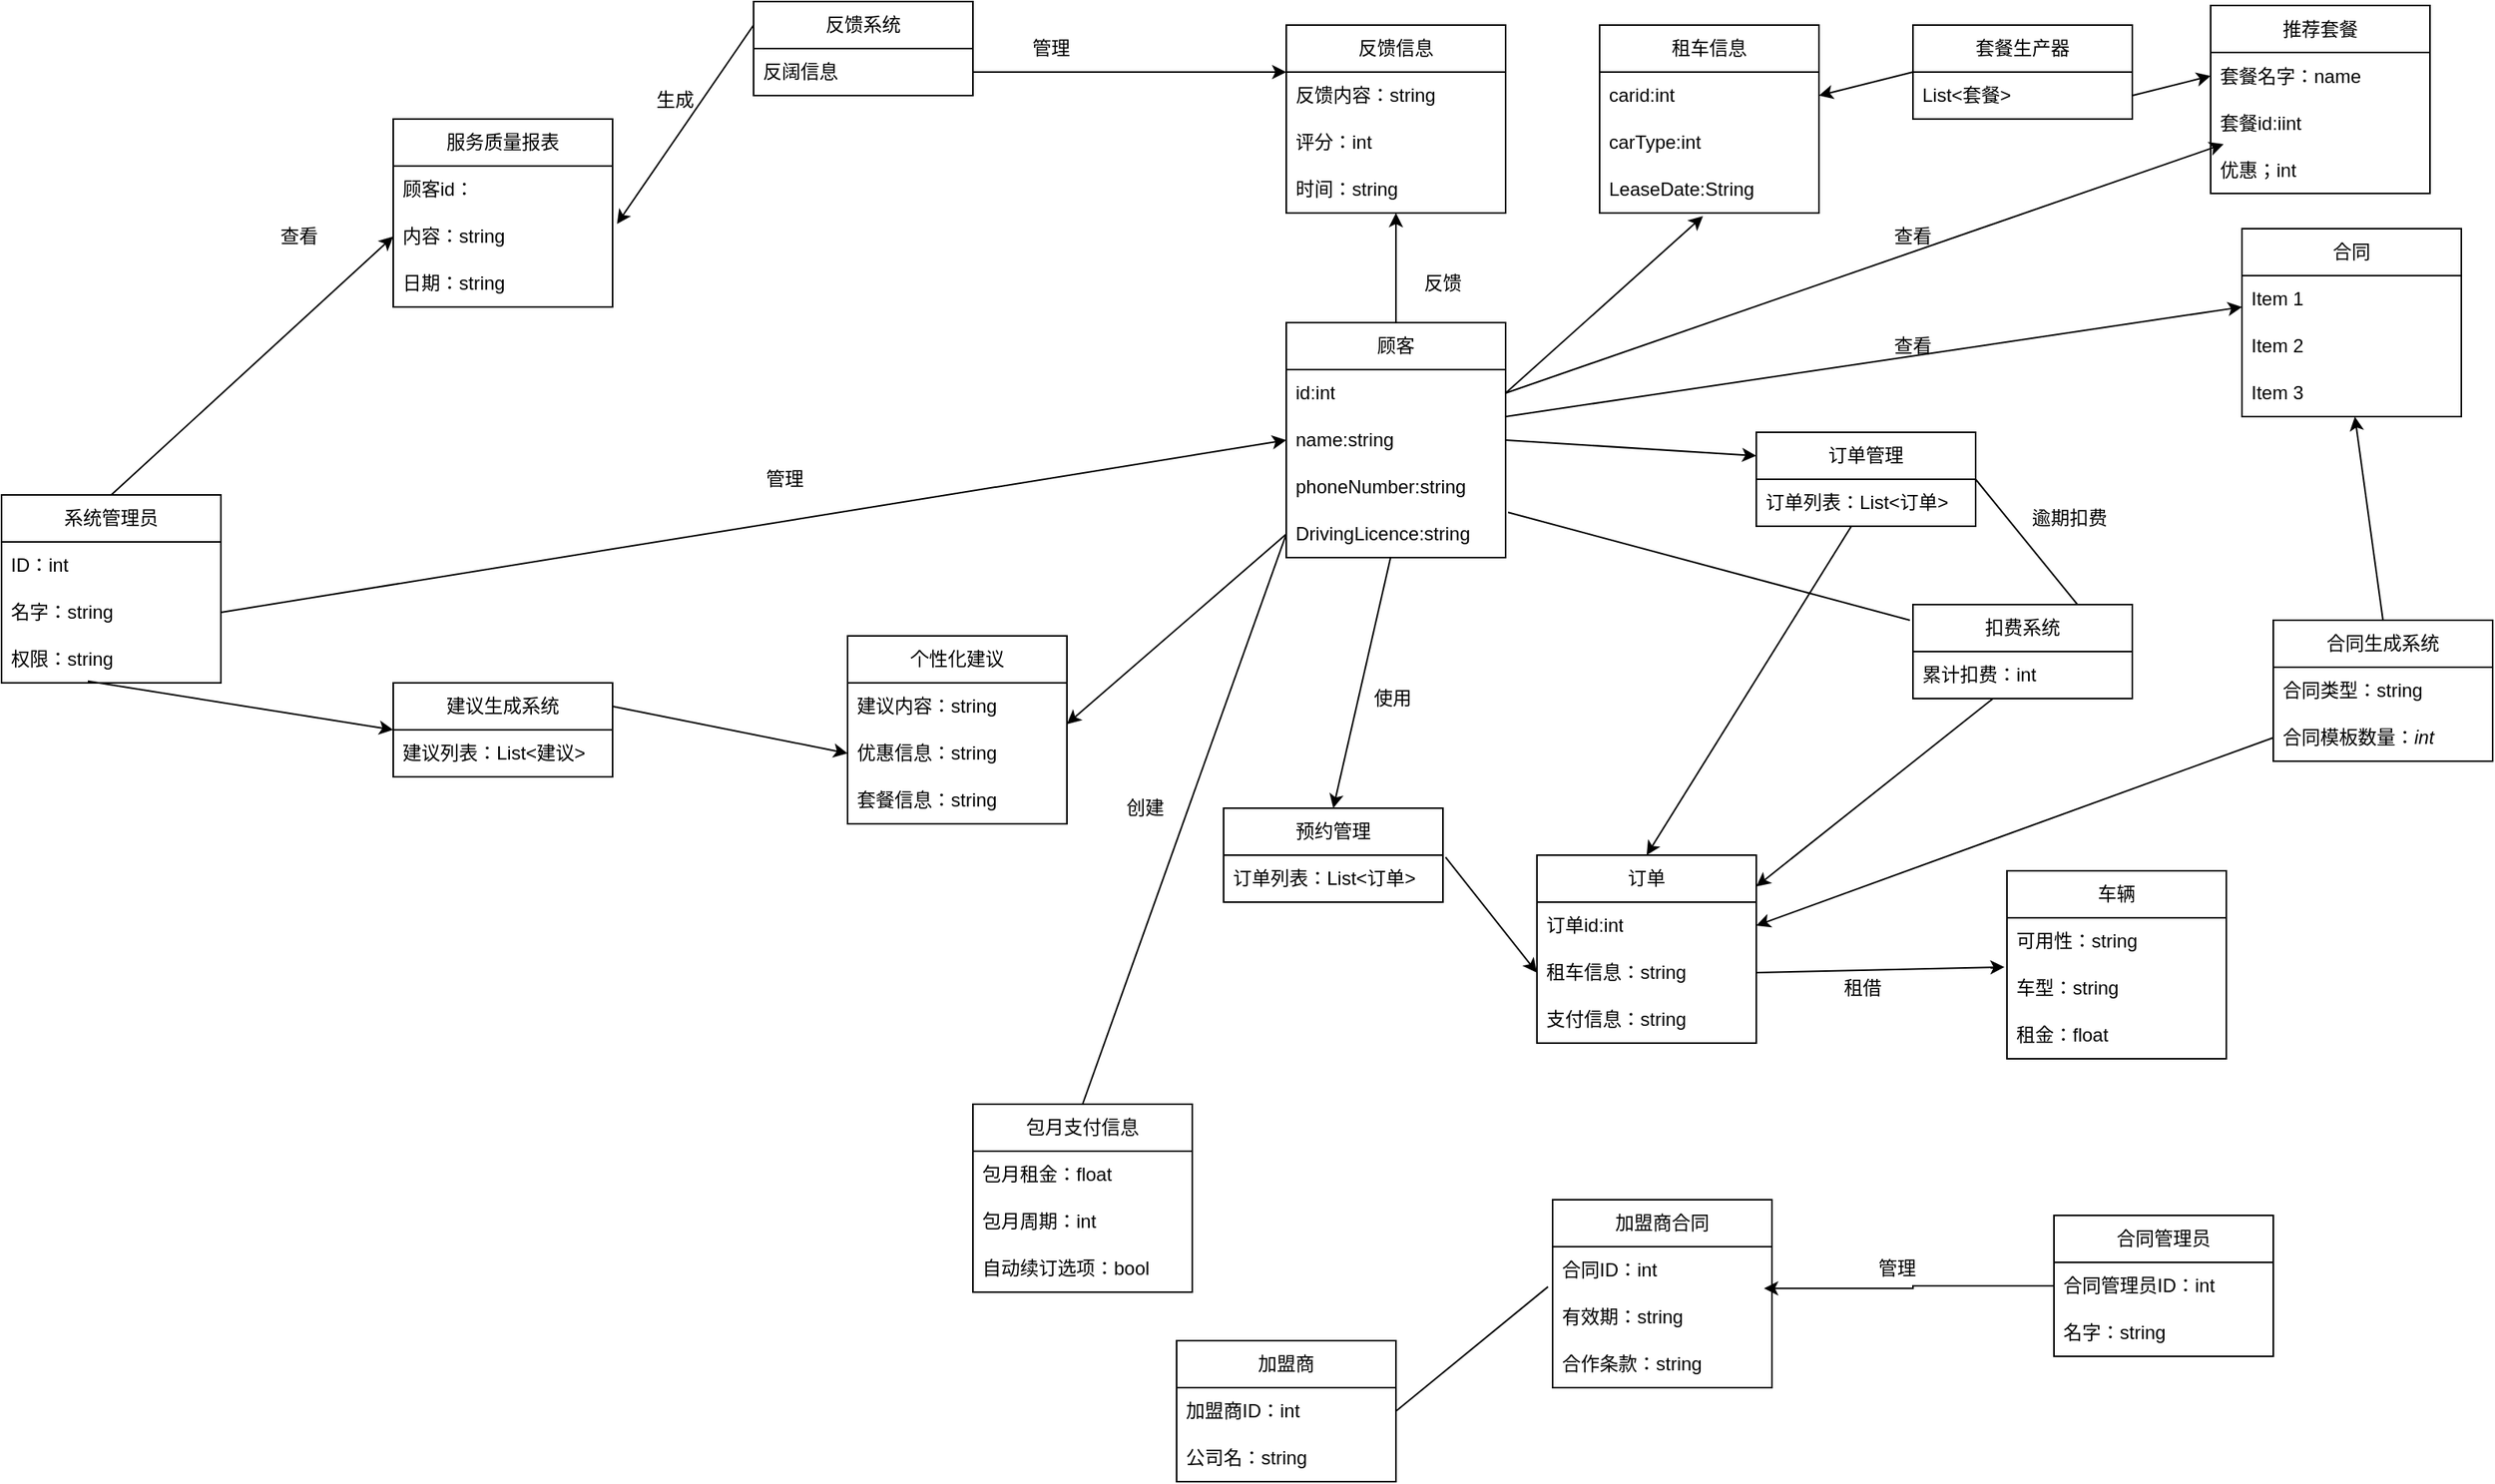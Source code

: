 <mxfile version="22.1.3" type="device">
  <diagram name="Page-1" id="c4acf3e9-155e-7222-9cf6-157b1a14988f">
    <mxGraphModel dx="2318" dy="993" grid="1" gridSize="10" guides="1" tooltips="1" connect="1" arrows="1" fold="1" page="1" pageScale="1" pageWidth="850" pageHeight="1100" background="#ffffff" math="0" shadow="0">
      <root>
        <mxCell id="0" />
        <mxCell id="1" parent="0" />
        <mxCell id="2ZmqCsTrlQgmf_7_Rd1S-26" style="edgeStyle=orthogonalEdgeStyle;rounded=0;orthogonalLoop=1;jettySize=auto;html=1;exitX=0.5;exitY=0;exitDx=0;exitDy=0;entryX=0.5;entryY=1;entryDx=0;entryDy=0;" parent="1" source="tpzudZCZBXig5IgBzqRn-1" target="2ZmqCsTrlQgmf_7_Rd1S-11" edge="1">
          <mxGeometry relative="1" as="geometry" />
        </mxCell>
        <mxCell id="tpzudZCZBXig5IgBzqRn-1" value="顾客" style="swimlane;fontStyle=0;childLayout=stackLayout;horizontal=1;startSize=30;horizontalStack=0;resizeParent=1;resizeParentMax=0;resizeLast=0;collapsible=1;marginBottom=0;whiteSpace=wrap;html=1;" parent="1" vertex="1">
          <mxGeometry x="120" y="220" width="140" height="150" as="geometry" />
        </mxCell>
        <mxCell id="tpzudZCZBXig5IgBzqRn-2" value="id:int" style="text;strokeColor=none;fillColor=none;align=left;verticalAlign=middle;spacingLeft=4;spacingRight=4;overflow=hidden;points=[[0,0.5],[1,0.5]];portConstraint=eastwest;rotatable=0;whiteSpace=wrap;html=1;" parent="tpzudZCZBXig5IgBzqRn-1" vertex="1">
          <mxGeometry y="30" width="140" height="30" as="geometry" />
        </mxCell>
        <mxCell id="tpzudZCZBXig5IgBzqRn-3" value="name:string" style="text;strokeColor=none;fillColor=none;align=left;verticalAlign=middle;spacingLeft=4;spacingRight=4;overflow=hidden;points=[[0,0.5],[1,0.5]];portConstraint=eastwest;rotatable=0;whiteSpace=wrap;html=1;" parent="tpzudZCZBXig5IgBzqRn-1" vertex="1">
          <mxGeometry y="60" width="140" height="30" as="geometry" />
        </mxCell>
        <mxCell id="tpzudZCZBXig5IgBzqRn-15" value="phoneNumber:string" style="text;strokeColor=none;fillColor=none;align=left;verticalAlign=middle;spacingLeft=4;spacingRight=4;overflow=hidden;points=[[0,0.5],[1,0.5]];portConstraint=eastwest;rotatable=0;whiteSpace=wrap;html=1;" parent="tpzudZCZBXig5IgBzqRn-1" vertex="1">
          <mxGeometry y="90" width="140" height="30" as="geometry" />
        </mxCell>
        <mxCell id="tpzudZCZBXig5IgBzqRn-16" value="DrivingLicence:string" style="text;strokeColor=none;fillColor=none;align=left;verticalAlign=middle;spacingLeft=4;spacingRight=4;overflow=hidden;points=[[0,0.5],[1,0.5]];portConstraint=eastwest;rotatable=0;whiteSpace=wrap;html=1;" parent="tpzudZCZBXig5IgBzqRn-1" vertex="1">
          <mxGeometry y="120" width="140" height="30" as="geometry" />
        </mxCell>
        <mxCell id="tpzudZCZBXig5IgBzqRn-6" value="租车信息" style="swimlane;fontStyle=0;childLayout=stackLayout;horizontal=1;startSize=30;horizontalStack=0;resizeParent=1;resizeParentMax=0;resizeLast=0;collapsible=1;marginBottom=0;whiteSpace=wrap;html=1;" parent="1" vertex="1">
          <mxGeometry x="320" y="30" width="140" height="120" as="geometry">
            <mxRectangle x="390" y="180" width="90" height="30" as="alternateBounds" />
          </mxGeometry>
        </mxCell>
        <mxCell id="tpzudZCZBXig5IgBzqRn-7" value="carid:int" style="text;strokeColor=none;fillColor=none;align=left;verticalAlign=middle;spacingLeft=4;spacingRight=4;overflow=hidden;points=[[0,0.5],[1,0.5]];portConstraint=eastwest;rotatable=0;whiteSpace=wrap;html=1;" parent="tpzudZCZBXig5IgBzqRn-6" vertex="1">
          <mxGeometry y="30" width="140" height="30" as="geometry" />
        </mxCell>
        <mxCell id="tpzudZCZBXig5IgBzqRn-8" value="carType:int" style="text;strokeColor=none;fillColor=none;align=left;verticalAlign=middle;spacingLeft=4;spacingRight=4;overflow=hidden;points=[[0,0.5],[1,0.5]];portConstraint=eastwest;rotatable=0;whiteSpace=wrap;html=1;" parent="tpzudZCZBXig5IgBzqRn-6" vertex="1">
          <mxGeometry y="60" width="140" height="30" as="geometry" />
        </mxCell>
        <mxCell id="tpzudZCZBXig5IgBzqRn-9" value="LeaseDate:String" style="text;strokeColor=none;fillColor=none;align=left;verticalAlign=middle;spacingLeft=4;spacingRight=4;overflow=hidden;points=[[0,0.5],[1,0.5]];portConstraint=eastwest;rotatable=0;whiteSpace=wrap;html=1;" parent="tpzudZCZBXig5IgBzqRn-6" vertex="1">
          <mxGeometry y="90" width="140" height="30" as="geometry" />
        </mxCell>
        <mxCell id="tpzudZCZBXig5IgBzqRn-10" value="" style="endArrow=classic;html=1;rounded=0;exitX=1;exitY=0.5;exitDx=0;exitDy=0;entryX=0.471;entryY=1.067;entryDx=0;entryDy=0;entryPerimeter=0;" parent="1" source="tpzudZCZBXig5IgBzqRn-2" target="tpzudZCZBXig5IgBzqRn-9" edge="1">
          <mxGeometry width="50" height="50" relative="1" as="geometry">
            <mxPoint x="480" y="520" as="sourcePoint" />
            <mxPoint x="290" y="290" as="targetPoint" />
            <Array as="points" />
          </mxGeometry>
        </mxCell>
        <mxCell id="tpzudZCZBXig5IgBzqRn-17" value="个性化建议" style="swimlane;fontStyle=0;childLayout=stackLayout;horizontal=1;startSize=30;horizontalStack=0;resizeParent=1;resizeParentMax=0;resizeLast=0;collapsible=1;marginBottom=0;whiteSpace=wrap;html=1;" parent="1" vertex="1">
          <mxGeometry x="-160" y="420" width="140" height="120" as="geometry">
            <mxRectangle x="390" y="180" width="90" height="30" as="alternateBounds" />
          </mxGeometry>
        </mxCell>
        <mxCell id="tpzudZCZBXig5IgBzqRn-18" value="建议内容：string" style="text;strokeColor=none;fillColor=none;align=left;verticalAlign=middle;spacingLeft=4;spacingRight=4;overflow=hidden;points=[[0,0.5],[1,0.5]];portConstraint=eastwest;rotatable=0;whiteSpace=wrap;html=1;" parent="tpzudZCZBXig5IgBzqRn-17" vertex="1">
          <mxGeometry y="30" width="140" height="30" as="geometry" />
        </mxCell>
        <mxCell id="tpzudZCZBXig5IgBzqRn-19" value="优惠信息：string" style="text;strokeColor=none;fillColor=none;align=left;verticalAlign=middle;spacingLeft=4;spacingRight=4;overflow=hidden;points=[[0,0.5],[1,0.5]];portConstraint=eastwest;rotatable=0;whiteSpace=wrap;html=1;" parent="tpzudZCZBXig5IgBzqRn-17" vertex="1">
          <mxGeometry y="60" width="140" height="30" as="geometry" />
        </mxCell>
        <mxCell id="tpzudZCZBXig5IgBzqRn-20" value="套餐信息：string" style="text;strokeColor=none;fillColor=none;align=left;verticalAlign=middle;spacingLeft=4;spacingRight=4;overflow=hidden;points=[[0,0.5],[1,0.5]];portConstraint=eastwest;rotatable=0;whiteSpace=wrap;html=1;" parent="tpzudZCZBXig5IgBzqRn-17" vertex="1">
          <mxGeometry y="90" width="140" height="30" as="geometry" />
        </mxCell>
        <mxCell id="tpzudZCZBXig5IgBzqRn-21" value="车辆" style="swimlane;fontStyle=0;childLayout=stackLayout;horizontal=1;startSize=30;horizontalStack=0;resizeParent=1;resizeParentMax=0;resizeLast=0;collapsible=1;marginBottom=0;whiteSpace=wrap;html=1;" parent="1" vertex="1">
          <mxGeometry x="580" y="570" width="140" height="120" as="geometry">
            <mxRectangle x="390" y="180" width="90" height="30" as="alternateBounds" />
          </mxGeometry>
        </mxCell>
        <mxCell id="tpzudZCZBXig5IgBzqRn-23" value="可用性：string" style="text;strokeColor=none;fillColor=none;align=left;verticalAlign=middle;spacingLeft=4;spacingRight=4;overflow=hidden;points=[[0,0.5],[1,0.5]];portConstraint=eastwest;rotatable=0;whiteSpace=wrap;html=1;" parent="tpzudZCZBXig5IgBzqRn-21" vertex="1">
          <mxGeometry y="30" width="140" height="30" as="geometry" />
        </mxCell>
        <mxCell id="tpzudZCZBXig5IgBzqRn-22" value="车型：string" style="text;strokeColor=none;fillColor=none;align=left;verticalAlign=middle;spacingLeft=4;spacingRight=4;overflow=hidden;points=[[0,0.5],[1,0.5]];portConstraint=eastwest;rotatable=0;whiteSpace=wrap;html=1;" parent="tpzudZCZBXig5IgBzqRn-21" vertex="1">
          <mxGeometry y="60" width="140" height="30" as="geometry" />
        </mxCell>
        <mxCell id="tpzudZCZBXig5IgBzqRn-24" value="租金：float" style="text;strokeColor=none;fillColor=none;align=left;verticalAlign=middle;spacingLeft=4;spacingRight=4;overflow=hidden;points=[[0,0.5],[1,0.5]];portConstraint=eastwest;rotatable=0;whiteSpace=wrap;html=1;" parent="tpzudZCZBXig5IgBzqRn-21" vertex="1">
          <mxGeometry y="90" width="140" height="30" as="geometry" />
        </mxCell>
        <mxCell id="tpzudZCZBXig5IgBzqRn-25" value="包月支付信息" style="swimlane;fontStyle=0;childLayout=stackLayout;horizontal=1;startSize=30;horizontalStack=0;resizeParent=1;resizeParentMax=0;resizeLast=0;collapsible=1;marginBottom=0;whiteSpace=wrap;html=1;" parent="1" vertex="1">
          <mxGeometry x="-80" y="719" width="140" height="120" as="geometry">
            <mxRectangle x="390" y="180" width="90" height="30" as="alternateBounds" />
          </mxGeometry>
        </mxCell>
        <mxCell id="tpzudZCZBXig5IgBzqRn-26" value="包月租金：float" style="text;strokeColor=none;fillColor=none;align=left;verticalAlign=middle;spacingLeft=4;spacingRight=4;overflow=hidden;points=[[0,0.5],[1,0.5]];portConstraint=eastwest;rotatable=0;whiteSpace=wrap;html=1;" parent="tpzudZCZBXig5IgBzqRn-25" vertex="1">
          <mxGeometry y="30" width="140" height="30" as="geometry" />
        </mxCell>
        <mxCell id="tpzudZCZBXig5IgBzqRn-27" value="包月周期：int" style="text;strokeColor=none;fillColor=none;align=left;verticalAlign=middle;spacingLeft=4;spacingRight=4;overflow=hidden;points=[[0,0.5],[1,0.5]];portConstraint=eastwest;rotatable=0;whiteSpace=wrap;html=1;" parent="tpzudZCZBXig5IgBzqRn-25" vertex="1">
          <mxGeometry y="60" width="140" height="30" as="geometry" />
        </mxCell>
        <mxCell id="tpzudZCZBXig5IgBzqRn-28" value="自动续订选项：bool" style="text;strokeColor=none;fillColor=none;align=left;verticalAlign=middle;spacingLeft=4;spacingRight=4;overflow=hidden;points=[[0,0.5],[1,0.5]];portConstraint=eastwest;rotatable=0;whiteSpace=wrap;html=1;" parent="tpzudZCZBXig5IgBzqRn-25" vertex="1">
          <mxGeometry y="90" width="140" height="30" as="geometry" />
        </mxCell>
        <mxCell id="2ZmqCsTrlQgmf_7_Rd1S-7" value="订单" style="swimlane;fontStyle=0;childLayout=stackLayout;horizontal=1;startSize=30;horizontalStack=0;resizeParent=1;resizeParentMax=0;resizeLast=0;collapsible=1;marginBottom=0;whiteSpace=wrap;html=1;" parent="1" vertex="1">
          <mxGeometry x="280" y="560" width="140" height="120" as="geometry">
            <mxRectangle x="390" y="180" width="90" height="30" as="alternateBounds" />
          </mxGeometry>
        </mxCell>
        <mxCell id="2ZmqCsTrlQgmf_7_Rd1S-8" value="订单id:int" style="text;strokeColor=none;fillColor=none;align=left;verticalAlign=middle;spacingLeft=4;spacingRight=4;overflow=hidden;points=[[0,0.5],[1,0.5]];portConstraint=eastwest;rotatable=0;whiteSpace=wrap;html=1;" parent="2ZmqCsTrlQgmf_7_Rd1S-7" vertex="1">
          <mxGeometry y="30" width="140" height="30" as="geometry" />
        </mxCell>
        <mxCell id="2ZmqCsTrlQgmf_7_Rd1S-9" value="租车信息：string" style="text;strokeColor=none;fillColor=none;align=left;verticalAlign=middle;spacingLeft=4;spacingRight=4;overflow=hidden;points=[[0,0.5],[1,0.5]];portConstraint=eastwest;rotatable=0;whiteSpace=wrap;html=1;" parent="2ZmqCsTrlQgmf_7_Rd1S-7" vertex="1">
          <mxGeometry y="60" width="140" height="30" as="geometry" />
        </mxCell>
        <mxCell id="2ZmqCsTrlQgmf_7_Rd1S-10" value="支付信息：string" style="text;strokeColor=none;fillColor=none;align=left;verticalAlign=middle;spacingLeft=4;spacingRight=4;overflow=hidden;points=[[0,0.5],[1,0.5]];portConstraint=eastwest;rotatable=0;whiteSpace=wrap;html=1;" parent="2ZmqCsTrlQgmf_7_Rd1S-7" vertex="1">
          <mxGeometry y="90" width="140" height="30" as="geometry" />
        </mxCell>
        <mxCell id="2ZmqCsTrlQgmf_7_Rd1S-11" value="反馈信息" style="swimlane;fontStyle=0;childLayout=stackLayout;horizontal=1;startSize=30;horizontalStack=0;resizeParent=1;resizeParentMax=0;resizeLast=0;collapsible=1;marginBottom=0;whiteSpace=wrap;html=1;" parent="1" vertex="1">
          <mxGeometry x="120" y="30" width="140" height="120" as="geometry">
            <mxRectangle x="390" y="180" width="90" height="30" as="alternateBounds" />
          </mxGeometry>
        </mxCell>
        <mxCell id="2ZmqCsTrlQgmf_7_Rd1S-12" value="反馈内容：string" style="text;strokeColor=none;fillColor=none;align=left;verticalAlign=middle;spacingLeft=4;spacingRight=4;overflow=hidden;points=[[0,0.5],[1,0.5]];portConstraint=eastwest;rotatable=0;whiteSpace=wrap;html=1;" parent="2ZmqCsTrlQgmf_7_Rd1S-11" vertex="1">
          <mxGeometry y="30" width="140" height="30" as="geometry" />
        </mxCell>
        <mxCell id="2ZmqCsTrlQgmf_7_Rd1S-13" value="评分：int" style="text;strokeColor=none;fillColor=none;align=left;verticalAlign=middle;spacingLeft=4;spacingRight=4;overflow=hidden;points=[[0,0.5],[1,0.5]];portConstraint=eastwest;rotatable=0;whiteSpace=wrap;html=1;" parent="2ZmqCsTrlQgmf_7_Rd1S-11" vertex="1">
          <mxGeometry y="60" width="140" height="30" as="geometry" />
        </mxCell>
        <mxCell id="2ZmqCsTrlQgmf_7_Rd1S-14" value="时间：string" style="text;strokeColor=none;fillColor=none;align=left;verticalAlign=middle;spacingLeft=4;spacingRight=4;overflow=hidden;points=[[0,0.5],[1,0.5]];portConstraint=eastwest;rotatable=0;whiteSpace=wrap;html=1;" parent="2ZmqCsTrlQgmf_7_Rd1S-11" vertex="1">
          <mxGeometry y="90" width="140" height="30" as="geometry" />
        </mxCell>
        <mxCell id="2ZmqCsTrlQgmf_7_Rd1S-16" value="使用" style="text;strokeColor=none;fillColor=none;align=left;verticalAlign=middle;spacingLeft=4;spacingRight=4;overflow=hidden;points=[[0,0.5],[1,0.5]];portConstraint=eastwest;rotatable=0;whiteSpace=wrap;html=1;" parent="1" vertex="1">
          <mxGeometry x="170" y="450" width="40" height="20" as="geometry" />
        </mxCell>
        <mxCell id="2ZmqCsTrlQgmf_7_Rd1S-19" value="租借" style="text;strokeColor=none;fillColor=none;align=left;verticalAlign=middle;spacingLeft=4;spacingRight=4;overflow=hidden;points=[[0,0.5],[1,0.5]];portConstraint=eastwest;rotatable=0;whiteSpace=wrap;html=1;" parent="1" vertex="1">
          <mxGeometry x="470" y="630" width="40" height="30" as="geometry" />
        </mxCell>
        <mxCell id="2ZmqCsTrlQgmf_7_Rd1S-22" value="加盟商合同" style="swimlane;fontStyle=0;childLayout=stackLayout;horizontal=1;startSize=30;horizontalStack=0;resizeParent=1;resizeParentMax=0;resizeLast=0;collapsible=1;marginBottom=0;whiteSpace=wrap;html=1;" parent="1" vertex="1">
          <mxGeometry x="290" y="780" width="140" height="120" as="geometry">
            <mxRectangle x="390" y="180" width="90" height="30" as="alternateBounds" />
          </mxGeometry>
        </mxCell>
        <mxCell id="2ZmqCsTrlQgmf_7_Rd1S-23" value="合同ID：int" style="text;strokeColor=none;fillColor=none;align=left;verticalAlign=middle;spacingLeft=4;spacingRight=4;overflow=hidden;points=[[0,0.5],[1,0.5]];portConstraint=eastwest;rotatable=0;whiteSpace=wrap;html=1;" parent="2ZmqCsTrlQgmf_7_Rd1S-22" vertex="1">
          <mxGeometry y="30" width="140" height="30" as="geometry" />
        </mxCell>
        <mxCell id="2ZmqCsTrlQgmf_7_Rd1S-24" value="有效期：string" style="text;strokeColor=none;fillColor=none;align=left;verticalAlign=middle;spacingLeft=4;spacingRight=4;overflow=hidden;points=[[0,0.5],[1,0.5]];portConstraint=eastwest;rotatable=0;whiteSpace=wrap;html=1;" parent="2ZmqCsTrlQgmf_7_Rd1S-22" vertex="1">
          <mxGeometry y="60" width="140" height="30" as="geometry" />
        </mxCell>
        <mxCell id="2ZmqCsTrlQgmf_7_Rd1S-25" value="合作条款：string" style="text;strokeColor=none;fillColor=none;align=left;verticalAlign=middle;spacingLeft=4;spacingRight=4;overflow=hidden;points=[[0,0.5],[1,0.5]];portConstraint=eastwest;rotatable=0;whiteSpace=wrap;html=1;" parent="2ZmqCsTrlQgmf_7_Rd1S-22" vertex="1">
          <mxGeometry y="90" width="140" height="30" as="geometry" />
        </mxCell>
        <mxCell id="2ZmqCsTrlQgmf_7_Rd1S-27" value="反馈" style="text;html=1;strokeColor=none;fillColor=none;align=center;verticalAlign=middle;whiteSpace=wrap;rounded=0;" parent="1" vertex="1">
          <mxGeometry x="190" y="180" width="60" height="30" as="geometry" />
        </mxCell>
        <mxCell id="2ZmqCsTrlQgmf_7_Rd1S-29" value="创建" style="text;html=1;strokeColor=none;fillColor=none;align=center;verticalAlign=middle;whiteSpace=wrap;rounded=0;" parent="1" vertex="1">
          <mxGeometry y="510" width="60" height="40" as="geometry" />
        </mxCell>
        <mxCell id="2ZmqCsTrlQgmf_7_Rd1S-33" value="" style="endArrow=none;html=1;rounded=0;entryX=0;entryY=0.5;entryDx=0;entryDy=0;exitX=0.5;exitY=0;exitDx=0;exitDy=0;" parent="1" source="tpzudZCZBXig5IgBzqRn-25" target="tpzudZCZBXig5IgBzqRn-16" edge="1">
          <mxGeometry width="50" height="50" relative="1" as="geometry">
            <mxPoint x="10" y="610" as="sourcePoint" />
            <mxPoint x="60" y="560" as="targetPoint" />
          </mxGeometry>
        </mxCell>
        <mxCell id="2ZmqCsTrlQgmf_7_Rd1S-34" value="合同管理员" style="swimlane;fontStyle=0;childLayout=stackLayout;horizontal=1;startSize=30;horizontalStack=0;resizeParent=1;resizeParentMax=0;resizeLast=0;collapsible=1;marginBottom=0;whiteSpace=wrap;html=1;" parent="1" vertex="1">
          <mxGeometry x="610" y="790" width="140" height="90" as="geometry">
            <mxRectangle x="390" y="180" width="90" height="30" as="alternateBounds" />
          </mxGeometry>
        </mxCell>
        <mxCell id="2ZmqCsTrlQgmf_7_Rd1S-35" value="合同管理员ID：int" style="text;strokeColor=none;fillColor=none;align=left;verticalAlign=middle;spacingLeft=4;spacingRight=4;overflow=hidden;points=[[0,0.5],[1,0.5]];portConstraint=eastwest;rotatable=0;whiteSpace=wrap;html=1;" parent="2ZmqCsTrlQgmf_7_Rd1S-34" vertex="1">
          <mxGeometry y="30" width="140" height="30" as="geometry" />
        </mxCell>
        <mxCell id="2ZmqCsTrlQgmf_7_Rd1S-36" value="名字：string" style="text;strokeColor=none;fillColor=none;align=left;verticalAlign=middle;spacingLeft=4;spacingRight=4;overflow=hidden;points=[[0,0.5],[1,0.5]];portConstraint=eastwest;rotatable=0;whiteSpace=wrap;html=1;" parent="2ZmqCsTrlQgmf_7_Rd1S-34" vertex="1">
          <mxGeometry y="60" width="140" height="30" as="geometry" />
        </mxCell>
        <mxCell id="2ZmqCsTrlQgmf_7_Rd1S-38" style="edgeStyle=orthogonalEdgeStyle;rounded=0;orthogonalLoop=1;jettySize=auto;html=1;exitX=0;exitY=0.5;exitDx=0;exitDy=0;entryX=0.964;entryY=-0.114;entryDx=0;entryDy=0;entryPerimeter=0;" parent="1" source="2ZmqCsTrlQgmf_7_Rd1S-35" target="2ZmqCsTrlQgmf_7_Rd1S-24" edge="1">
          <mxGeometry relative="1" as="geometry" />
        </mxCell>
        <mxCell id="2ZmqCsTrlQgmf_7_Rd1S-39" value="管理" style="text;html=1;strokeColor=none;fillColor=none;align=center;verticalAlign=middle;whiteSpace=wrap;rounded=0;" parent="1" vertex="1">
          <mxGeometry x="480" y="809" width="60" height="30" as="geometry" />
        </mxCell>
        <mxCell id="2ZmqCsTrlQgmf_7_Rd1S-41" value="加盟商" style="swimlane;fontStyle=0;childLayout=stackLayout;horizontal=1;startSize=30;horizontalStack=0;resizeParent=1;resizeParentMax=0;resizeLast=0;collapsible=1;marginBottom=0;whiteSpace=wrap;html=1;" parent="1" vertex="1">
          <mxGeometry x="50" y="870" width="140" height="90" as="geometry">
            <mxRectangle x="390" y="180" width="90" height="30" as="alternateBounds" />
          </mxGeometry>
        </mxCell>
        <mxCell id="2ZmqCsTrlQgmf_7_Rd1S-42" value="加盟商ID：int" style="text;strokeColor=none;fillColor=none;align=left;verticalAlign=middle;spacingLeft=4;spacingRight=4;overflow=hidden;points=[[0,0.5],[1,0.5]];portConstraint=eastwest;rotatable=0;whiteSpace=wrap;html=1;" parent="2ZmqCsTrlQgmf_7_Rd1S-41" vertex="1">
          <mxGeometry y="30" width="140" height="30" as="geometry" />
        </mxCell>
        <mxCell id="2ZmqCsTrlQgmf_7_Rd1S-43" value="公司名：string" style="text;strokeColor=none;fillColor=none;align=left;verticalAlign=middle;spacingLeft=4;spacingRight=4;overflow=hidden;points=[[0,0.5],[1,0.5]];portConstraint=eastwest;rotatable=0;whiteSpace=wrap;html=1;" parent="2ZmqCsTrlQgmf_7_Rd1S-41" vertex="1">
          <mxGeometry y="60" width="140" height="30" as="geometry" />
        </mxCell>
        <mxCell id="2ZmqCsTrlQgmf_7_Rd1S-47" value="" style="endArrow=none;html=1;rounded=0;entryX=-0.021;entryY=-0.148;entryDx=0;entryDy=0;entryPerimeter=0;exitX=1;exitY=0.5;exitDx=0;exitDy=0;" parent="1" source="2ZmqCsTrlQgmf_7_Rd1S-42" target="2ZmqCsTrlQgmf_7_Rd1S-24" edge="1">
          <mxGeometry width="50" height="50" relative="1" as="geometry">
            <mxPoint x="260" y="1010" as="sourcePoint" />
            <mxPoint x="310" y="960" as="targetPoint" />
            <Array as="points" />
          </mxGeometry>
        </mxCell>
        <mxCell id="2ZmqCsTrlQgmf_7_Rd1S-49" value="" style="endArrow=classic;html=1;rounded=0;exitX=1;exitY=0.5;exitDx=0;exitDy=0;entryX=-0.011;entryY=0.048;entryDx=0;entryDy=0;entryPerimeter=0;" parent="1" source="2ZmqCsTrlQgmf_7_Rd1S-9" target="tpzudZCZBXig5IgBzqRn-22" edge="1">
          <mxGeometry width="50" height="50" relative="1" as="geometry">
            <mxPoint x="260" y="670" as="sourcePoint" />
            <mxPoint x="310" y="620" as="targetPoint" />
          </mxGeometry>
        </mxCell>
        <mxCell id="2ZmqCsTrlQgmf_7_Rd1S-51" value="" style="endArrow=classic;html=1;rounded=0;entryX=0.5;entryY=0;entryDx=0;entryDy=0;" parent="1" source="tpzudZCZBXig5IgBzqRn-16" target="2ZmqCsTrlQgmf_7_Rd1S-78" edge="1">
          <mxGeometry width="50" height="50" relative="1" as="geometry">
            <mxPoint x="360" y="730" as="sourcePoint" />
            <mxPoint x="410" y="680" as="targetPoint" />
          </mxGeometry>
        </mxCell>
        <mxCell id="2ZmqCsTrlQgmf_7_Rd1S-52" value="" style="endArrow=classic;html=1;rounded=0;exitX=0;exitY=0.5;exitDx=0;exitDy=0;entryX=1;entryY=-0.122;entryDx=0;entryDy=0;entryPerimeter=0;" parent="1" source="tpzudZCZBXig5IgBzqRn-16" target="tpzudZCZBXig5IgBzqRn-19" edge="1">
          <mxGeometry width="50" height="50" relative="1" as="geometry">
            <mxPoint x="360" y="550" as="sourcePoint" />
            <mxPoint x="410" y="500" as="targetPoint" />
          </mxGeometry>
        </mxCell>
        <mxCell id="2ZmqCsTrlQgmf_7_Rd1S-53" value="系统管理员" style="swimlane;fontStyle=0;childLayout=stackLayout;horizontal=1;startSize=30;horizontalStack=0;resizeParent=1;resizeParentMax=0;resizeLast=0;collapsible=1;marginBottom=0;whiteSpace=wrap;html=1;" parent="1" vertex="1">
          <mxGeometry x="-700" y="330" width="140" height="120" as="geometry" />
        </mxCell>
        <mxCell id="2ZmqCsTrlQgmf_7_Rd1S-54" value="ID：int" style="text;strokeColor=none;fillColor=none;align=left;verticalAlign=middle;spacingLeft=4;spacingRight=4;overflow=hidden;points=[[0,0.5],[1,0.5]];portConstraint=eastwest;rotatable=0;whiteSpace=wrap;html=1;" parent="2ZmqCsTrlQgmf_7_Rd1S-53" vertex="1">
          <mxGeometry y="30" width="140" height="30" as="geometry" />
        </mxCell>
        <mxCell id="2ZmqCsTrlQgmf_7_Rd1S-55" value="名字：string" style="text;strokeColor=none;fillColor=none;align=left;verticalAlign=middle;spacingLeft=4;spacingRight=4;overflow=hidden;points=[[0,0.5],[1,0.5]];portConstraint=eastwest;rotatable=0;whiteSpace=wrap;html=1;" parent="2ZmqCsTrlQgmf_7_Rd1S-53" vertex="1">
          <mxGeometry y="60" width="140" height="30" as="geometry" />
        </mxCell>
        <mxCell id="2ZmqCsTrlQgmf_7_Rd1S-56" value="权限：string" style="text;strokeColor=none;fillColor=none;align=left;verticalAlign=middle;spacingLeft=4;spacingRight=4;overflow=hidden;points=[[0,0.5],[1,0.5]];portConstraint=eastwest;rotatable=0;whiteSpace=wrap;html=1;" parent="2ZmqCsTrlQgmf_7_Rd1S-53" vertex="1">
          <mxGeometry y="90" width="140" height="30" as="geometry" />
        </mxCell>
        <mxCell id="2ZmqCsTrlQgmf_7_Rd1S-57" value="" style="endArrow=classic;html=1;rounded=0;exitX=0.5;exitY=0;exitDx=0;exitDy=0;entryX=0;entryY=0.5;entryDx=0;entryDy=0;" parent="1" source="2ZmqCsTrlQgmf_7_Rd1S-53" target="2ZmqCsTrlQgmf_7_Rd1S-110" edge="1">
          <mxGeometry width="50" height="50" relative="1" as="geometry">
            <mxPoint x="70" y="140" as="sourcePoint" />
            <mxPoint x="-440" y="110" as="targetPoint" />
          </mxGeometry>
        </mxCell>
        <mxCell id="2ZmqCsTrlQgmf_7_Rd1S-61" value="" style="endArrow=classic;html=1;rounded=0;exitX=1;exitY=0.5;exitDx=0;exitDy=0;entryX=0;entryY=0.5;entryDx=0;entryDy=0;" parent="1" source="2ZmqCsTrlQgmf_7_Rd1S-55" target="tpzudZCZBXig5IgBzqRn-3" edge="1">
          <mxGeometry width="50" height="50" relative="1" as="geometry">
            <mxPoint x="-100" y="370" as="sourcePoint" />
            <mxPoint y="340" as="targetPoint" />
          </mxGeometry>
        </mxCell>
        <mxCell id="2ZmqCsTrlQgmf_7_Rd1S-62" value="反馈系统" style="swimlane;fontStyle=0;childLayout=stackLayout;horizontal=1;startSize=30;horizontalStack=0;resizeParent=1;resizeParentMax=0;resizeLast=0;collapsible=1;marginBottom=0;whiteSpace=wrap;html=1;" parent="1" vertex="1">
          <mxGeometry x="-220" y="15" width="140" height="60" as="geometry" />
        </mxCell>
        <mxCell id="2ZmqCsTrlQgmf_7_Rd1S-63" value="反阔信息" style="text;strokeColor=none;fillColor=none;align=left;verticalAlign=middle;spacingLeft=4;spacingRight=4;overflow=hidden;points=[[0,0.5],[1,0.5]];portConstraint=eastwest;rotatable=0;whiteSpace=wrap;html=1;" parent="2ZmqCsTrlQgmf_7_Rd1S-62" vertex="1">
          <mxGeometry y="30" width="140" height="30" as="geometry" />
        </mxCell>
        <mxCell id="2ZmqCsTrlQgmf_7_Rd1S-66" value="" style="endArrow=classic;html=1;rounded=0;exitX=1;exitY=0.5;exitDx=0;exitDy=0;entryX=0;entryY=0.25;entryDx=0;entryDy=0;" parent="1" source="2ZmqCsTrlQgmf_7_Rd1S-63" target="2ZmqCsTrlQgmf_7_Rd1S-11" edge="1">
          <mxGeometry width="50" height="50" relative="1" as="geometry">
            <mxPoint x="-130" y="190" as="sourcePoint" />
            <mxPoint x="-80" y="140" as="targetPoint" />
          </mxGeometry>
        </mxCell>
        <mxCell id="2ZmqCsTrlQgmf_7_Rd1S-67" value="管理" style="text;html=1;strokeColor=none;fillColor=none;align=center;verticalAlign=middle;whiteSpace=wrap;rounded=0;" parent="1" vertex="1">
          <mxGeometry x="-60" y="30" width="60" height="30" as="geometry" />
        </mxCell>
        <mxCell id="2ZmqCsTrlQgmf_7_Rd1S-70" value="管理" style="text;html=1;strokeColor=none;fillColor=none;align=center;verticalAlign=middle;whiteSpace=wrap;rounded=0;" parent="1" vertex="1">
          <mxGeometry x="-230" y="305" width="60" height="30" as="geometry" />
        </mxCell>
        <mxCell id="2ZmqCsTrlQgmf_7_Rd1S-71" value="建议生成系统" style="swimlane;fontStyle=0;childLayout=stackLayout;horizontal=1;startSize=30;horizontalStack=0;resizeParent=1;resizeParentMax=0;resizeLast=0;collapsible=1;marginBottom=0;whiteSpace=wrap;html=1;" parent="1" vertex="1">
          <mxGeometry x="-450" y="450" width="140" height="60" as="geometry" />
        </mxCell>
        <mxCell id="2ZmqCsTrlQgmf_7_Rd1S-72" value="建议列表：List&amp;lt;建议&amp;gt;" style="text;strokeColor=none;fillColor=none;align=left;verticalAlign=middle;spacingLeft=4;spacingRight=4;overflow=hidden;points=[[0,0.5],[1,0.5]];portConstraint=eastwest;rotatable=0;whiteSpace=wrap;html=1;" parent="2ZmqCsTrlQgmf_7_Rd1S-71" vertex="1">
          <mxGeometry y="30" width="140" height="30" as="geometry" />
        </mxCell>
        <mxCell id="2ZmqCsTrlQgmf_7_Rd1S-75" value="" style="endArrow=classic;html=1;rounded=0;entryX=0;entryY=0.5;entryDx=0;entryDy=0;exitX=1;exitY=0.25;exitDx=0;exitDy=0;" parent="1" source="2ZmqCsTrlQgmf_7_Rd1S-71" target="tpzudZCZBXig5IgBzqRn-19" edge="1">
          <mxGeometry width="50" height="50" relative="1" as="geometry">
            <mxPoint x="-330" y="560" as="sourcePoint" />
            <mxPoint x="-280" y="510" as="targetPoint" />
          </mxGeometry>
        </mxCell>
        <mxCell id="2ZmqCsTrlQgmf_7_Rd1S-77" value="" style="endArrow=classic;html=1;rounded=0;entryX=0;entryY=0.5;entryDx=0;entryDy=0;exitX=0.393;exitY=0.964;exitDx=0;exitDy=0;exitPerimeter=0;" parent="1" source="2ZmqCsTrlQgmf_7_Rd1S-56" target="2ZmqCsTrlQgmf_7_Rd1S-71" edge="1">
          <mxGeometry width="50" height="50" relative="1" as="geometry">
            <mxPoint x="-600" y="520" as="sourcePoint" />
            <mxPoint x="-550" y="470" as="targetPoint" />
          </mxGeometry>
        </mxCell>
        <mxCell id="2ZmqCsTrlQgmf_7_Rd1S-78" value="预约管理" style="swimlane;fontStyle=0;childLayout=stackLayout;horizontal=1;startSize=30;horizontalStack=0;resizeParent=1;resizeParentMax=0;resizeLast=0;collapsible=1;marginBottom=0;whiteSpace=wrap;html=1;" parent="1" vertex="1">
          <mxGeometry x="80" y="530" width="140" height="60" as="geometry" />
        </mxCell>
        <mxCell id="2ZmqCsTrlQgmf_7_Rd1S-79" value="订单列表：List&amp;lt;订单&amp;gt;" style="text;strokeColor=none;fillColor=none;align=left;verticalAlign=middle;spacingLeft=4;spacingRight=4;overflow=hidden;points=[[0,0.5],[1,0.5]];portConstraint=eastwest;rotatable=0;whiteSpace=wrap;html=1;" parent="2ZmqCsTrlQgmf_7_Rd1S-78" vertex="1">
          <mxGeometry y="30" width="140" height="30" as="geometry" />
        </mxCell>
        <mxCell id="2ZmqCsTrlQgmf_7_Rd1S-81" value="" style="endArrow=classic;html=1;rounded=0;exitX=1.012;exitY=0.044;exitDx=0;exitDy=0;exitPerimeter=0;entryX=0;entryY=0.5;entryDx=0;entryDy=0;" parent="1" source="2ZmqCsTrlQgmf_7_Rd1S-79" target="2ZmqCsTrlQgmf_7_Rd1S-9" edge="1">
          <mxGeometry width="50" height="50" relative="1" as="geometry">
            <mxPoint x="-100" y="710" as="sourcePoint" />
            <mxPoint x="-50" y="660" as="targetPoint" />
          </mxGeometry>
        </mxCell>
        <mxCell id="2ZmqCsTrlQgmf_7_Rd1S-82" value="订单管理" style="swimlane;fontStyle=0;childLayout=stackLayout;horizontal=1;startSize=30;horizontalStack=0;resizeParent=1;resizeParentMax=0;resizeLast=0;collapsible=1;marginBottom=0;whiteSpace=wrap;html=1;" parent="1" vertex="1">
          <mxGeometry x="420" y="290" width="140" height="60" as="geometry" />
        </mxCell>
        <mxCell id="2ZmqCsTrlQgmf_7_Rd1S-83" value="订单列表：List&amp;lt;订单&amp;gt;" style="text;strokeColor=none;fillColor=none;align=left;verticalAlign=middle;spacingLeft=4;spacingRight=4;overflow=hidden;points=[[0,0.5],[1,0.5]];portConstraint=eastwest;rotatable=0;whiteSpace=wrap;html=1;" parent="2ZmqCsTrlQgmf_7_Rd1S-82" vertex="1">
          <mxGeometry y="30" width="140" height="30" as="geometry" />
        </mxCell>
        <mxCell id="2ZmqCsTrlQgmf_7_Rd1S-84" value="" style="endArrow=classic;html=1;rounded=0;exitX=1;exitY=0.5;exitDx=0;exitDy=0;entryX=0;entryY=0.25;entryDx=0;entryDy=0;" parent="1" source="tpzudZCZBXig5IgBzqRn-3" target="2ZmqCsTrlQgmf_7_Rd1S-82" edge="1">
          <mxGeometry width="50" height="50" relative="1" as="geometry">
            <mxPoint x="350" y="320" as="sourcePoint" />
            <mxPoint x="400" y="270" as="targetPoint" />
          </mxGeometry>
        </mxCell>
        <mxCell id="2ZmqCsTrlQgmf_7_Rd1S-85" value="" style="endArrow=classic;html=1;rounded=0;entryX=0.5;entryY=0;entryDx=0;entryDy=0;" parent="1" source="2ZmqCsTrlQgmf_7_Rd1S-83" target="2ZmqCsTrlQgmf_7_Rd1S-7" edge="1">
          <mxGeometry width="50" height="50" relative="1" as="geometry">
            <mxPoint x="490" y="470" as="sourcePoint" />
            <mxPoint x="540" y="420" as="targetPoint" />
          </mxGeometry>
        </mxCell>
        <mxCell id="2ZmqCsTrlQgmf_7_Rd1S-86" value="扣费系统" style="swimlane;fontStyle=0;childLayout=stackLayout;horizontal=1;startSize=30;horizontalStack=0;resizeParent=1;resizeParentMax=0;resizeLast=0;collapsible=1;marginBottom=0;whiteSpace=wrap;html=1;" parent="1" vertex="1">
          <mxGeometry x="520" y="400" width="140" height="60" as="geometry" />
        </mxCell>
        <mxCell id="2ZmqCsTrlQgmf_7_Rd1S-87" value="累计扣费：int" style="text;strokeColor=none;fillColor=none;align=left;verticalAlign=middle;spacingLeft=4;spacingRight=4;overflow=hidden;points=[[0,0.5],[1,0.5]];portConstraint=eastwest;rotatable=0;whiteSpace=wrap;html=1;" parent="2ZmqCsTrlQgmf_7_Rd1S-86" vertex="1">
          <mxGeometry y="30" width="140" height="30" as="geometry" />
        </mxCell>
        <mxCell id="2ZmqCsTrlQgmf_7_Rd1S-90" value="" style="endArrow=none;html=1;rounded=0;exitX=1.011;exitY=0.037;exitDx=0;exitDy=0;exitPerimeter=0;entryX=-0.014;entryY=0.166;entryDx=0;entryDy=0;entryPerimeter=0;" parent="1" source="tpzudZCZBXig5IgBzqRn-16" target="2ZmqCsTrlQgmf_7_Rd1S-86" edge="1">
          <mxGeometry width="50" height="50" relative="1" as="geometry">
            <mxPoint x="340" y="420" as="sourcePoint" />
            <mxPoint x="510" y="430" as="targetPoint" />
          </mxGeometry>
        </mxCell>
        <mxCell id="2ZmqCsTrlQgmf_7_Rd1S-92" value="" style="endArrow=classic;html=1;rounded=0;entryX=1;entryY=0.167;entryDx=0;entryDy=0;entryPerimeter=0;" parent="1" source="2ZmqCsTrlQgmf_7_Rd1S-87" target="2ZmqCsTrlQgmf_7_Rd1S-7" edge="1">
          <mxGeometry width="50" height="50" relative="1" as="geometry">
            <mxPoint x="570" y="550" as="sourcePoint" />
            <mxPoint x="630" y="500" as="targetPoint" />
          </mxGeometry>
        </mxCell>
        <mxCell id="2ZmqCsTrlQgmf_7_Rd1S-93" value="合同生成系统" style="swimlane;fontStyle=0;childLayout=stackLayout;horizontal=1;startSize=30;horizontalStack=0;resizeParent=1;resizeParentMax=0;resizeLast=0;collapsible=1;marginBottom=0;whiteSpace=wrap;html=1;" parent="1" vertex="1">
          <mxGeometry x="750" y="410" width="140" height="90" as="geometry" />
        </mxCell>
        <mxCell id="2ZmqCsTrlQgmf_7_Rd1S-94" value="合同类型：string" style="text;strokeColor=none;fillColor=none;align=left;verticalAlign=middle;spacingLeft=4;spacingRight=4;overflow=hidden;points=[[0,0.5],[1,0.5]];portConstraint=eastwest;rotatable=0;whiteSpace=wrap;html=1;" parent="2ZmqCsTrlQgmf_7_Rd1S-93" vertex="1">
          <mxGeometry y="30" width="140" height="30" as="geometry" />
        </mxCell>
        <mxCell id="2ZmqCsTrlQgmf_7_Rd1S-95" value="合同模板数量：&lt;i&gt;int&lt;/i&gt;" style="text;strokeColor=none;fillColor=none;align=left;verticalAlign=middle;spacingLeft=4;spacingRight=4;overflow=hidden;points=[[0,0.5],[1,0.5]];portConstraint=eastwest;rotatable=0;whiteSpace=wrap;html=1;" parent="2ZmqCsTrlQgmf_7_Rd1S-93" vertex="1">
          <mxGeometry y="60" width="140" height="30" as="geometry" />
        </mxCell>
        <mxCell id="2ZmqCsTrlQgmf_7_Rd1S-97" value="" style="endArrow=classic;html=1;rounded=0;" parent="1" edge="1">
          <mxGeometry width="50" height="50" relative="1" as="geometry">
            <mxPoint x="260" y="280" as="sourcePoint" />
            <mxPoint x="730" y="210" as="targetPoint" />
          </mxGeometry>
        </mxCell>
        <mxCell id="2ZmqCsTrlQgmf_7_Rd1S-98" value="合同" style="swimlane;fontStyle=0;childLayout=stackLayout;horizontal=1;startSize=30;horizontalStack=0;resizeParent=1;resizeParentMax=0;resizeLast=0;collapsible=1;marginBottom=0;whiteSpace=wrap;html=1;" parent="1" vertex="1">
          <mxGeometry x="730" y="160" width="140" height="120" as="geometry" />
        </mxCell>
        <mxCell id="2ZmqCsTrlQgmf_7_Rd1S-99" value="Item 1" style="text;strokeColor=none;fillColor=none;align=left;verticalAlign=middle;spacingLeft=4;spacingRight=4;overflow=hidden;points=[[0,0.5],[1,0.5]];portConstraint=eastwest;rotatable=0;whiteSpace=wrap;html=1;" parent="2ZmqCsTrlQgmf_7_Rd1S-98" vertex="1">
          <mxGeometry y="30" width="140" height="30" as="geometry" />
        </mxCell>
        <mxCell id="2ZmqCsTrlQgmf_7_Rd1S-100" value="Item 2" style="text;strokeColor=none;fillColor=none;align=left;verticalAlign=middle;spacingLeft=4;spacingRight=4;overflow=hidden;points=[[0,0.5],[1,0.5]];portConstraint=eastwest;rotatable=0;whiteSpace=wrap;html=1;" parent="2ZmqCsTrlQgmf_7_Rd1S-98" vertex="1">
          <mxGeometry y="60" width="140" height="30" as="geometry" />
        </mxCell>
        <mxCell id="2ZmqCsTrlQgmf_7_Rd1S-101" value="Item 3" style="text;strokeColor=none;fillColor=none;align=left;verticalAlign=middle;spacingLeft=4;spacingRight=4;overflow=hidden;points=[[0,0.5],[1,0.5]];portConstraint=eastwest;rotatable=0;whiteSpace=wrap;html=1;" parent="2ZmqCsTrlQgmf_7_Rd1S-98" vertex="1">
          <mxGeometry y="90" width="140" height="30" as="geometry" />
        </mxCell>
        <mxCell id="2ZmqCsTrlQgmf_7_Rd1S-102" value="查看" style="text;html=1;strokeColor=none;fillColor=none;align=center;verticalAlign=middle;whiteSpace=wrap;rounded=0;" parent="1" vertex="1">
          <mxGeometry x="490" y="220" width="60" height="30" as="geometry" />
        </mxCell>
        <mxCell id="2ZmqCsTrlQgmf_7_Rd1S-103" value="" style="endArrow=classic;html=1;rounded=0;" parent="1" target="2ZmqCsTrlQgmf_7_Rd1S-101" edge="1">
          <mxGeometry width="50" height="50" relative="1" as="geometry">
            <mxPoint x="820" y="410" as="sourcePoint" />
            <mxPoint x="870" y="360" as="targetPoint" />
          </mxGeometry>
        </mxCell>
        <mxCell id="2ZmqCsTrlQgmf_7_Rd1S-105" value="" style="endArrow=classic;html=1;rounded=0;exitX=0;exitY=0.5;exitDx=0;exitDy=0;entryX=1;entryY=0.5;entryDx=0;entryDy=0;" parent="1" source="2ZmqCsTrlQgmf_7_Rd1S-95" target="2ZmqCsTrlQgmf_7_Rd1S-8" edge="1">
          <mxGeometry width="50" height="50" relative="1" as="geometry">
            <mxPoint x="650" y="530" as="sourcePoint" />
            <mxPoint x="700" y="480" as="targetPoint" />
          </mxGeometry>
        </mxCell>
        <mxCell id="2ZmqCsTrlQgmf_7_Rd1S-106" value="" style="endArrow=none;html=1;rounded=0;exitX=0.75;exitY=0;exitDx=0;exitDy=0;" parent="1" source="2ZmqCsTrlQgmf_7_Rd1S-86" edge="1">
          <mxGeometry width="50" height="50" relative="1" as="geometry">
            <mxPoint x="620" y="340" as="sourcePoint" />
            <mxPoint x="560" y="320" as="targetPoint" />
          </mxGeometry>
        </mxCell>
        <mxCell id="2ZmqCsTrlQgmf_7_Rd1S-107" value="逾期扣费" style="text;html=1;strokeColor=none;fillColor=none;align=center;verticalAlign=middle;whiteSpace=wrap;rounded=0;" parent="1" vertex="1">
          <mxGeometry x="590" y="330" width="60" height="30" as="geometry" />
        </mxCell>
        <mxCell id="2ZmqCsTrlQgmf_7_Rd1S-108" value="服务质量报表" style="swimlane;fontStyle=0;childLayout=stackLayout;horizontal=1;startSize=30;horizontalStack=0;resizeParent=1;resizeParentMax=0;resizeLast=0;collapsible=1;marginBottom=0;whiteSpace=wrap;html=1;" parent="1" vertex="1">
          <mxGeometry x="-450" y="90" width="140" height="120" as="geometry" />
        </mxCell>
        <mxCell id="2ZmqCsTrlQgmf_7_Rd1S-109" value="顾客id：" style="text;strokeColor=none;fillColor=none;align=left;verticalAlign=middle;spacingLeft=4;spacingRight=4;overflow=hidden;points=[[0,0.5],[1,0.5]];portConstraint=eastwest;rotatable=0;whiteSpace=wrap;html=1;" parent="2ZmqCsTrlQgmf_7_Rd1S-108" vertex="1">
          <mxGeometry y="30" width="140" height="30" as="geometry" />
        </mxCell>
        <mxCell id="2ZmqCsTrlQgmf_7_Rd1S-110" value="内容：string" style="text;strokeColor=none;fillColor=none;align=left;verticalAlign=middle;spacingLeft=4;spacingRight=4;overflow=hidden;points=[[0,0.5],[1,0.5]];portConstraint=eastwest;rotatable=0;whiteSpace=wrap;html=1;" parent="2ZmqCsTrlQgmf_7_Rd1S-108" vertex="1">
          <mxGeometry y="60" width="140" height="30" as="geometry" />
        </mxCell>
        <mxCell id="2ZmqCsTrlQgmf_7_Rd1S-111" value="日期：string" style="text;strokeColor=none;fillColor=none;align=left;verticalAlign=middle;spacingLeft=4;spacingRight=4;overflow=hidden;points=[[0,0.5],[1,0.5]];portConstraint=eastwest;rotatable=0;whiteSpace=wrap;html=1;" parent="2ZmqCsTrlQgmf_7_Rd1S-108" vertex="1">
          <mxGeometry y="90" width="140" height="30" as="geometry" />
        </mxCell>
        <mxCell id="2ZmqCsTrlQgmf_7_Rd1S-112" value="查看" style="text;html=1;strokeColor=none;fillColor=none;align=center;verticalAlign=middle;whiteSpace=wrap;rounded=0;" parent="1" vertex="1">
          <mxGeometry x="-540" y="150" width="60" height="30" as="geometry" />
        </mxCell>
        <mxCell id="2ZmqCsTrlQgmf_7_Rd1S-113" value="" style="endArrow=classic;html=1;rounded=0;entryX=1.02;entryY=0.233;entryDx=0;entryDy=0;entryPerimeter=0;exitX=0;exitY=0.25;exitDx=0;exitDy=0;" parent="1" source="2ZmqCsTrlQgmf_7_Rd1S-62" target="2ZmqCsTrlQgmf_7_Rd1S-110" edge="1">
          <mxGeometry width="50" height="50" relative="1" as="geometry">
            <mxPoint x="-510" y="250" as="sourcePoint" />
            <mxPoint x="-460" y="200" as="targetPoint" />
          </mxGeometry>
        </mxCell>
        <mxCell id="2ZmqCsTrlQgmf_7_Rd1S-114" value="生成" style="text;html=1;strokeColor=none;fillColor=none;align=center;verticalAlign=middle;whiteSpace=wrap;rounded=0;" parent="1" vertex="1">
          <mxGeometry x="-300" y="65" width="60" height="25" as="geometry" />
        </mxCell>
        <mxCell id="Jp_LWNkQW_n1TvvJT0ye-1" value="推荐套餐" style="swimlane;fontStyle=0;childLayout=stackLayout;horizontal=1;startSize=30;horizontalStack=0;resizeParent=1;resizeParentMax=0;resizeLast=0;collapsible=1;marginBottom=0;whiteSpace=wrap;html=1;" vertex="1" parent="1">
          <mxGeometry x="710" y="17.5" width="140" height="120" as="geometry" />
        </mxCell>
        <mxCell id="Jp_LWNkQW_n1TvvJT0ye-2" value="套餐名字：name" style="text;strokeColor=none;fillColor=none;align=left;verticalAlign=middle;spacingLeft=4;spacingRight=4;overflow=hidden;points=[[0,0.5],[1,0.5]];portConstraint=eastwest;rotatable=0;whiteSpace=wrap;html=1;" vertex="1" parent="Jp_LWNkQW_n1TvvJT0ye-1">
          <mxGeometry y="30" width="140" height="30" as="geometry" />
        </mxCell>
        <mxCell id="Jp_LWNkQW_n1TvvJT0ye-3" value="套餐id:iint" style="text;strokeColor=none;fillColor=none;align=left;verticalAlign=middle;spacingLeft=4;spacingRight=4;overflow=hidden;points=[[0,0.5],[1,0.5]];portConstraint=eastwest;rotatable=0;whiteSpace=wrap;html=1;" vertex="1" parent="Jp_LWNkQW_n1TvvJT0ye-1">
          <mxGeometry y="60" width="140" height="30" as="geometry" />
        </mxCell>
        <mxCell id="Jp_LWNkQW_n1TvvJT0ye-13" value="优惠；int" style="text;strokeColor=none;fillColor=none;align=left;verticalAlign=middle;spacingLeft=4;spacingRight=4;overflow=hidden;points=[[0,0.5],[1,0.5]];portConstraint=eastwest;rotatable=0;whiteSpace=wrap;html=1;" vertex="1" parent="Jp_LWNkQW_n1TvvJT0ye-1">
          <mxGeometry y="90" width="140" height="30" as="geometry" />
        </mxCell>
        <mxCell id="Jp_LWNkQW_n1TvvJT0ye-5" value="套餐生产器" style="swimlane;fontStyle=0;childLayout=stackLayout;horizontal=1;startSize=30;horizontalStack=0;resizeParent=1;resizeParentMax=0;resizeLast=0;collapsible=1;marginBottom=0;whiteSpace=wrap;html=1;" vertex="1" parent="1">
          <mxGeometry x="520" y="30" width="140" height="60" as="geometry" />
        </mxCell>
        <mxCell id="Jp_LWNkQW_n1TvvJT0ye-6" value="List&amp;lt;套餐&amp;gt;" style="text;strokeColor=none;fillColor=none;align=left;verticalAlign=middle;spacingLeft=4;spacingRight=4;overflow=hidden;points=[[0,0.5],[1,0.5]];portConstraint=eastwest;rotatable=0;whiteSpace=wrap;html=1;" vertex="1" parent="Jp_LWNkQW_n1TvvJT0ye-5">
          <mxGeometry y="30" width="140" height="30" as="geometry" />
        </mxCell>
        <mxCell id="Jp_LWNkQW_n1TvvJT0ye-9" value="" style="endArrow=classic;html=1;rounded=0;exitX=0;exitY=0.5;exitDx=0;exitDy=0;entryX=1;entryY=0.5;entryDx=0;entryDy=0;" edge="1" parent="1" source="Jp_LWNkQW_n1TvvJT0ye-5" target="tpzudZCZBXig5IgBzqRn-7">
          <mxGeometry width="50" height="50" relative="1" as="geometry">
            <mxPoint x="550" y="70" as="sourcePoint" />
            <mxPoint x="600" y="20" as="targetPoint" />
          </mxGeometry>
        </mxCell>
        <mxCell id="Jp_LWNkQW_n1TvvJT0ye-10" value="" style="endArrow=classic;html=1;rounded=0;exitX=1;exitY=0.5;exitDx=0;exitDy=0;entryX=0;entryY=0.5;entryDx=0;entryDy=0;" edge="1" parent="1" source="Jp_LWNkQW_n1TvvJT0ye-6" target="Jp_LWNkQW_n1TvvJT0ye-2">
          <mxGeometry width="50" height="50" relative="1" as="geometry">
            <mxPoint x="630" y="200" as="sourcePoint" />
            <mxPoint x="680" y="150" as="targetPoint" />
          </mxGeometry>
        </mxCell>
        <mxCell id="Jp_LWNkQW_n1TvvJT0ye-11" value="" style="endArrow=classic;html=1;rounded=0;exitX=1;exitY=0.5;exitDx=0;exitDy=0;entryX=0.059;entryY=0.95;entryDx=0;entryDy=0;entryPerimeter=0;" edge="1" parent="1" source="tpzudZCZBXig5IgBzqRn-2" target="Jp_LWNkQW_n1TvvJT0ye-3">
          <mxGeometry width="50" height="50" relative="1" as="geometry">
            <mxPoint x="440" y="220" as="sourcePoint" />
            <mxPoint x="710" y="122.5" as="targetPoint" />
          </mxGeometry>
        </mxCell>
        <mxCell id="Jp_LWNkQW_n1TvvJT0ye-12" value="查看" style="text;html=1;strokeColor=none;fillColor=none;align=center;verticalAlign=middle;whiteSpace=wrap;rounded=0;" vertex="1" parent="1">
          <mxGeometry x="490" y="150" width="60" height="30" as="geometry" />
        </mxCell>
      </root>
    </mxGraphModel>
  </diagram>
</mxfile>
